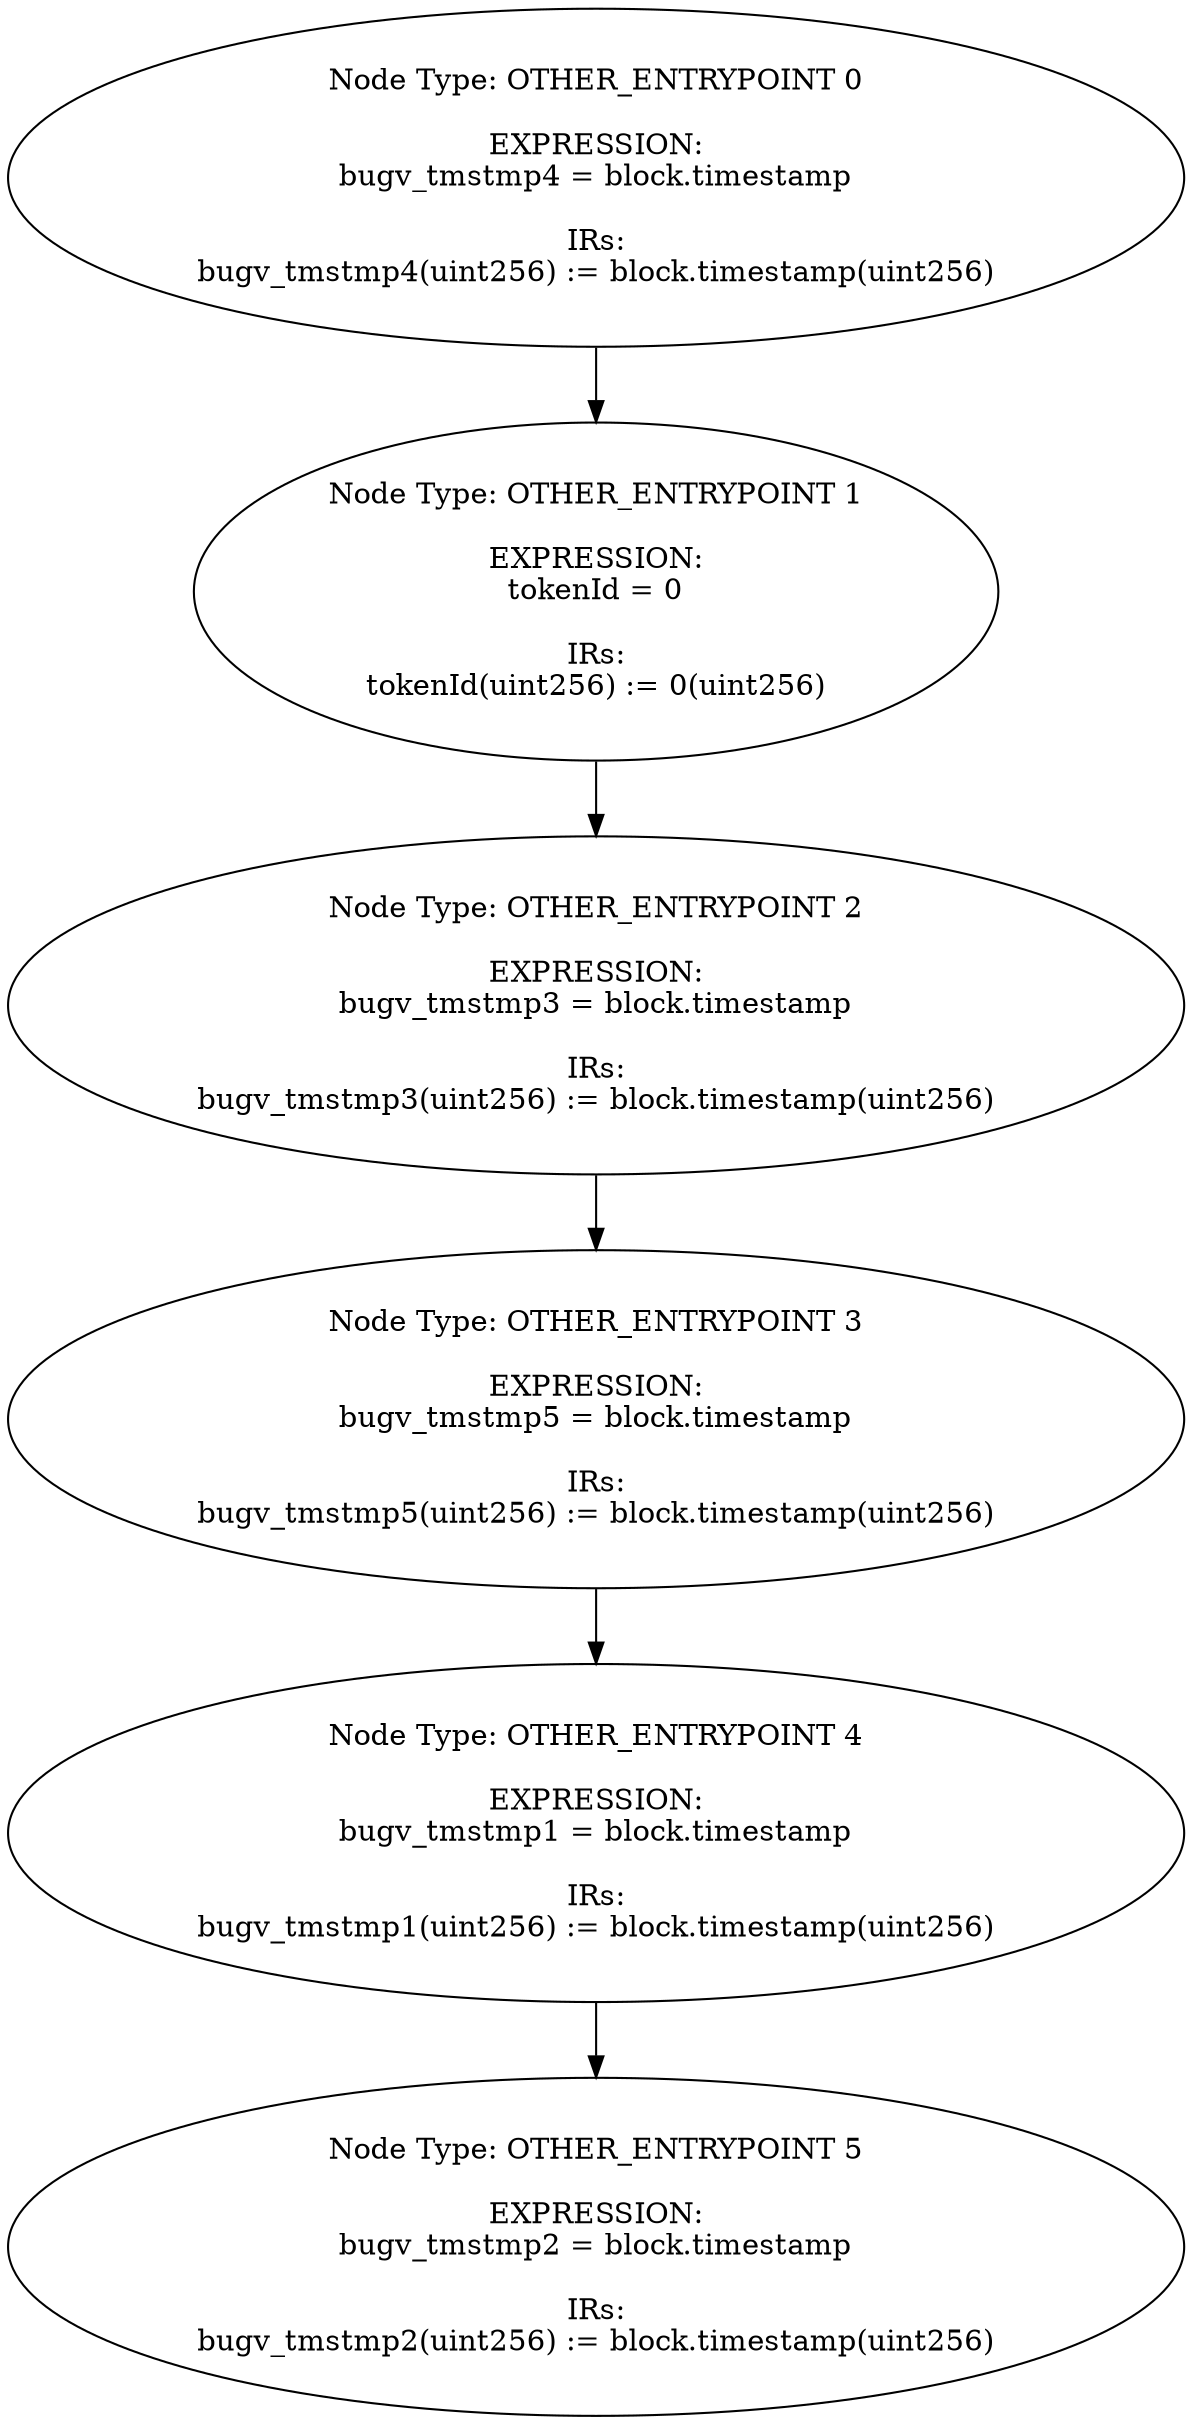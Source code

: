digraph{
0[label="Node Type: OTHER_ENTRYPOINT 0

EXPRESSION:
bugv_tmstmp4 = block.timestamp

IRs:
bugv_tmstmp4(uint256) := block.timestamp(uint256)"];
0->1;
1[label="Node Type: OTHER_ENTRYPOINT 1

EXPRESSION:
tokenId = 0

IRs:
tokenId(uint256) := 0(uint256)"];
1->2;
2[label="Node Type: OTHER_ENTRYPOINT 2

EXPRESSION:
bugv_tmstmp3 = block.timestamp

IRs:
bugv_tmstmp3(uint256) := block.timestamp(uint256)"];
2->3;
3[label="Node Type: OTHER_ENTRYPOINT 3

EXPRESSION:
bugv_tmstmp5 = block.timestamp

IRs:
bugv_tmstmp5(uint256) := block.timestamp(uint256)"];
3->4;
4[label="Node Type: OTHER_ENTRYPOINT 4

EXPRESSION:
bugv_tmstmp1 = block.timestamp

IRs:
bugv_tmstmp1(uint256) := block.timestamp(uint256)"];
4->5;
5[label="Node Type: OTHER_ENTRYPOINT 5

EXPRESSION:
bugv_tmstmp2 = block.timestamp

IRs:
bugv_tmstmp2(uint256) := block.timestamp(uint256)"];
}
